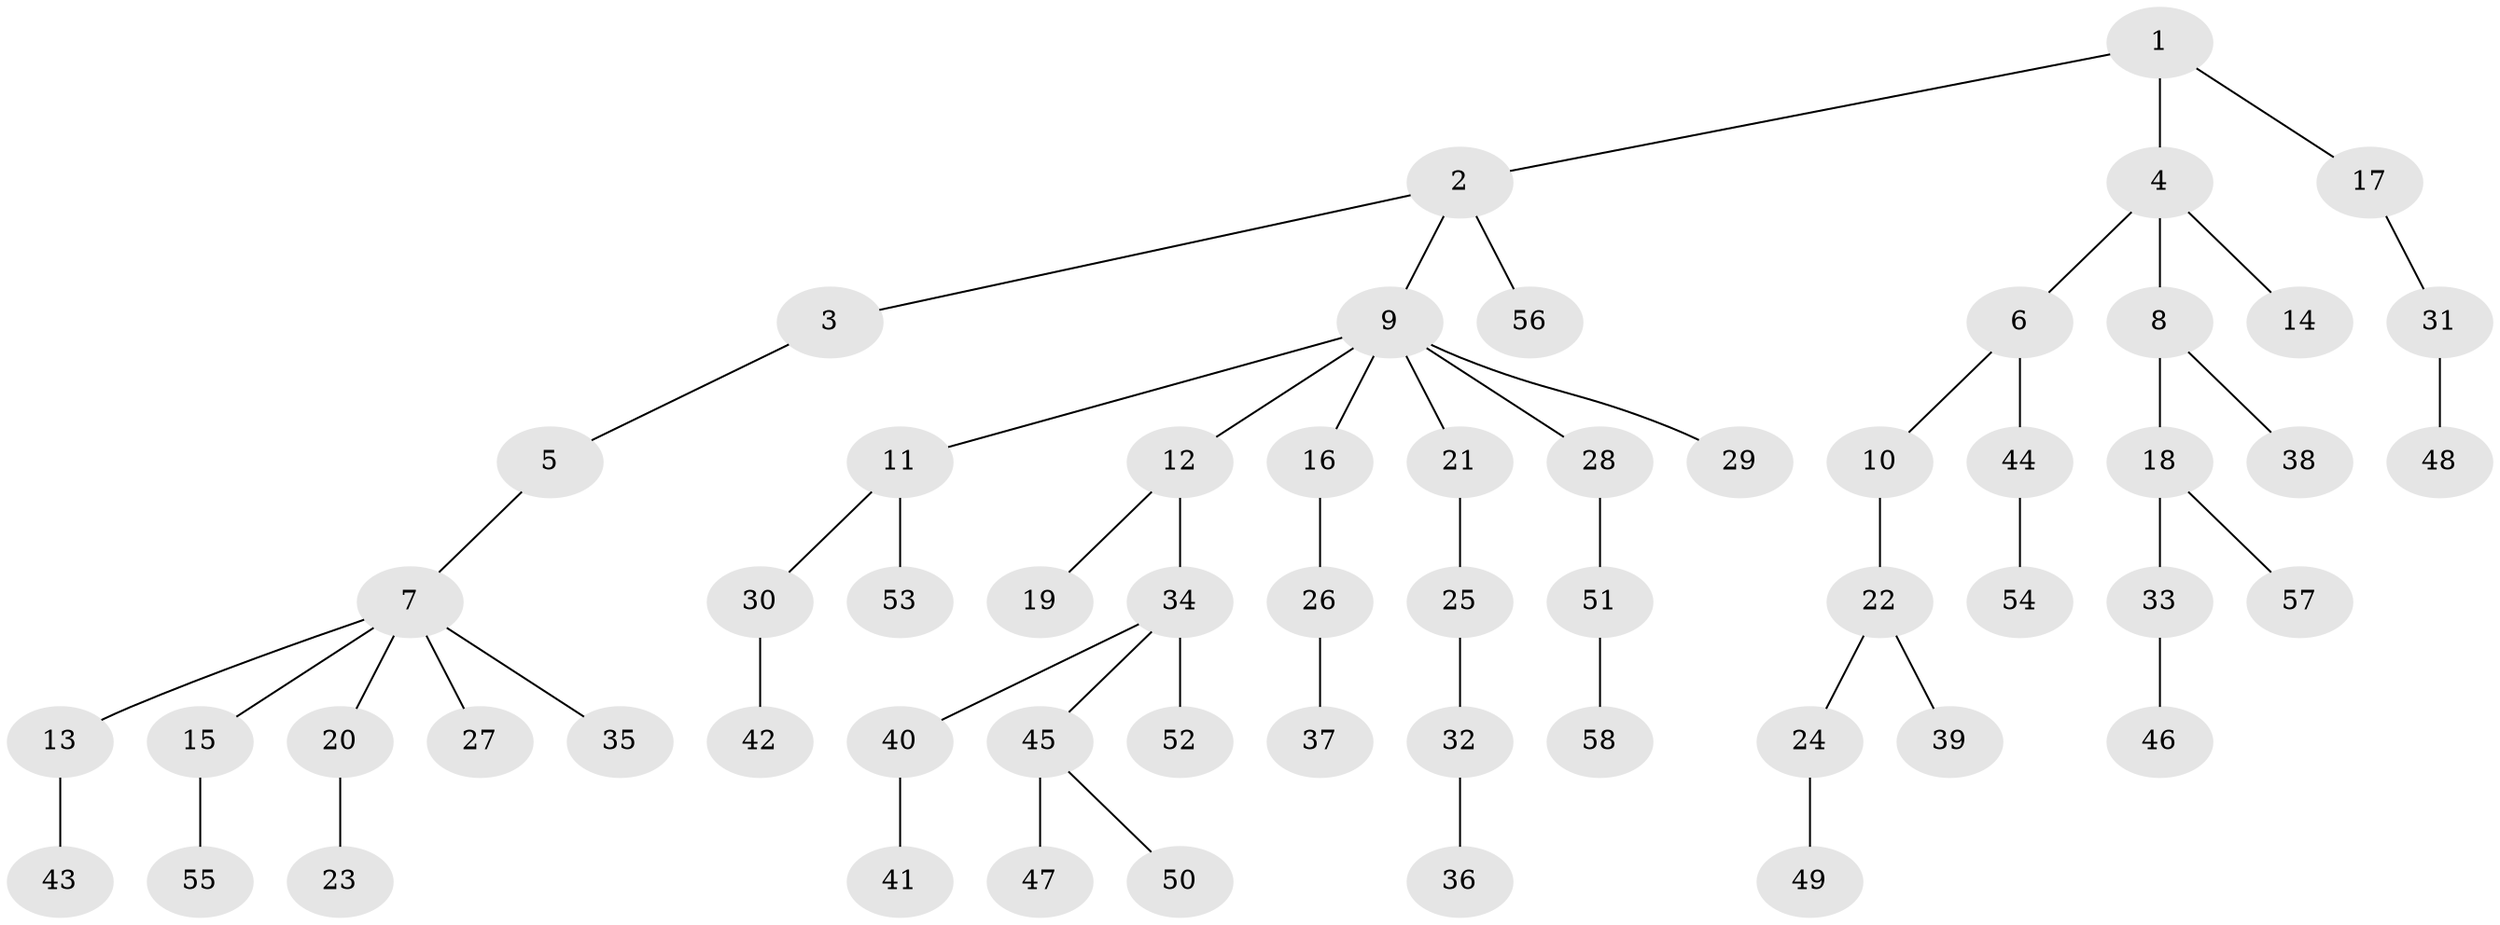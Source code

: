 // Generated by graph-tools (version 1.1) at 2025/15/03/09/25 04:15:21]
// undirected, 58 vertices, 57 edges
graph export_dot {
graph [start="1"]
  node [color=gray90,style=filled];
  1;
  2;
  3;
  4;
  5;
  6;
  7;
  8;
  9;
  10;
  11;
  12;
  13;
  14;
  15;
  16;
  17;
  18;
  19;
  20;
  21;
  22;
  23;
  24;
  25;
  26;
  27;
  28;
  29;
  30;
  31;
  32;
  33;
  34;
  35;
  36;
  37;
  38;
  39;
  40;
  41;
  42;
  43;
  44;
  45;
  46;
  47;
  48;
  49;
  50;
  51;
  52;
  53;
  54;
  55;
  56;
  57;
  58;
  1 -- 2;
  1 -- 4;
  1 -- 17;
  2 -- 3;
  2 -- 9;
  2 -- 56;
  3 -- 5;
  4 -- 6;
  4 -- 8;
  4 -- 14;
  5 -- 7;
  6 -- 10;
  6 -- 44;
  7 -- 13;
  7 -- 15;
  7 -- 20;
  7 -- 27;
  7 -- 35;
  8 -- 18;
  8 -- 38;
  9 -- 11;
  9 -- 12;
  9 -- 16;
  9 -- 21;
  9 -- 28;
  9 -- 29;
  10 -- 22;
  11 -- 30;
  11 -- 53;
  12 -- 19;
  12 -- 34;
  13 -- 43;
  15 -- 55;
  16 -- 26;
  17 -- 31;
  18 -- 33;
  18 -- 57;
  20 -- 23;
  21 -- 25;
  22 -- 24;
  22 -- 39;
  24 -- 49;
  25 -- 32;
  26 -- 37;
  28 -- 51;
  30 -- 42;
  31 -- 48;
  32 -- 36;
  33 -- 46;
  34 -- 40;
  34 -- 45;
  34 -- 52;
  40 -- 41;
  44 -- 54;
  45 -- 47;
  45 -- 50;
  51 -- 58;
}
